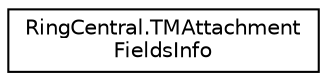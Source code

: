 digraph "Graphical Class Hierarchy"
{
 // LATEX_PDF_SIZE
  edge [fontname="Helvetica",fontsize="10",labelfontname="Helvetica",labelfontsize="10"];
  node [fontname="Helvetica",fontsize="10",shape=record];
  rankdir="LR";
  Node0 [label="RingCentral.TMAttachment\lFieldsInfo",height=0.2,width=0.4,color="black", fillcolor="white", style="filled",URL="$classRingCentral_1_1TMAttachmentFieldsInfo.html",tooltip=" "];
}
